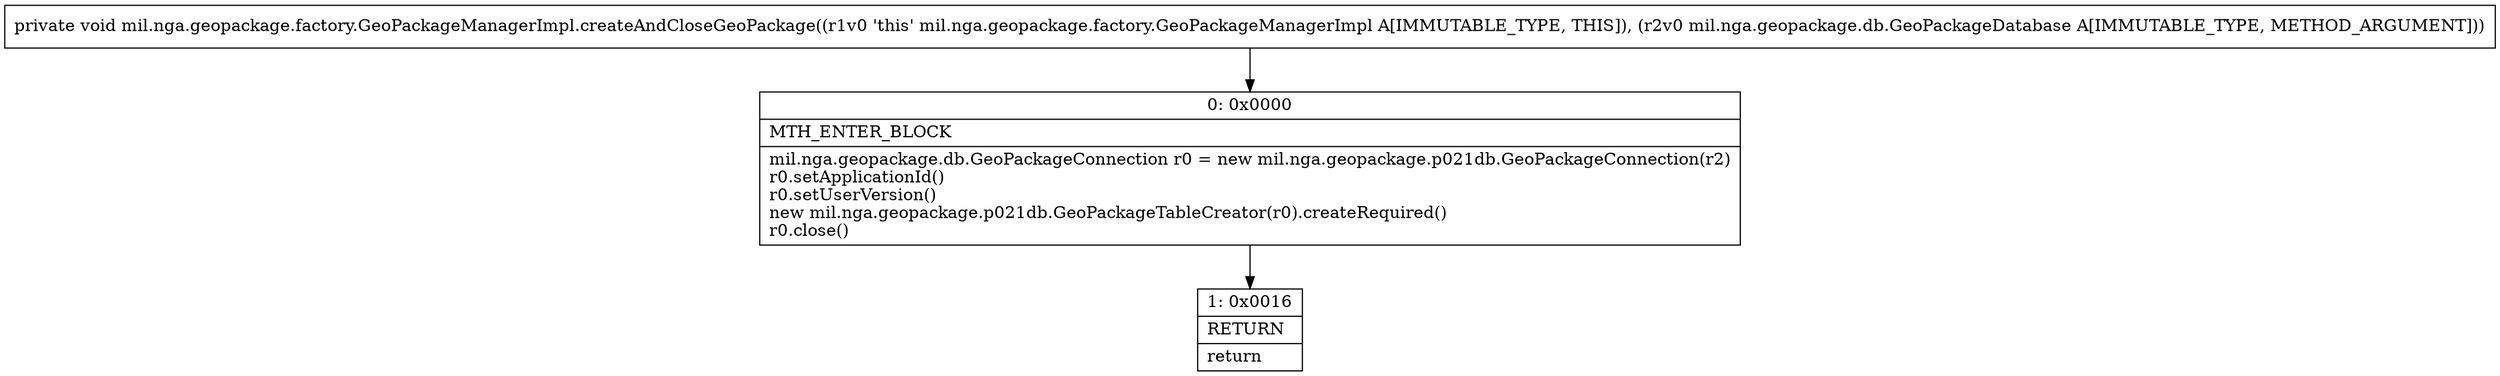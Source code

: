digraph "CFG formil.nga.geopackage.factory.GeoPackageManagerImpl.createAndCloseGeoPackage(Lmil\/nga\/geopackage\/db\/GeoPackageDatabase;)V" {
Node_0 [shape=record,label="{0\:\ 0x0000|MTH_ENTER_BLOCK\l|mil.nga.geopackage.db.GeoPackageConnection r0 = new mil.nga.geopackage.p021db.GeoPackageConnection(r2)\lr0.setApplicationId()\lr0.setUserVersion()\lnew mil.nga.geopackage.p021db.GeoPackageTableCreator(r0).createRequired()\lr0.close()\l}"];
Node_1 [shape=record,label="{1\:\ 0x0016|RETURN\l|return\l}"];
MethodNode[shape=record,label="{private void mil.nga.geopackage.factory.GeoPackageManagerImpl.createAndCloseGeoPackage((r1v0 'this' mil.nga.geopackage.factory.GeoPackageManagerImpl A[IMMUTABLE_TYPE, THIS]), (r2v0 mil.nga.geopackage.db.GeoPackageDatabase A[IMMUTABLE_TYPE, METHOD_ARGUMENT])) }"];
MethodNode -> Node_0;
Node_0 -> Node_1;
}

